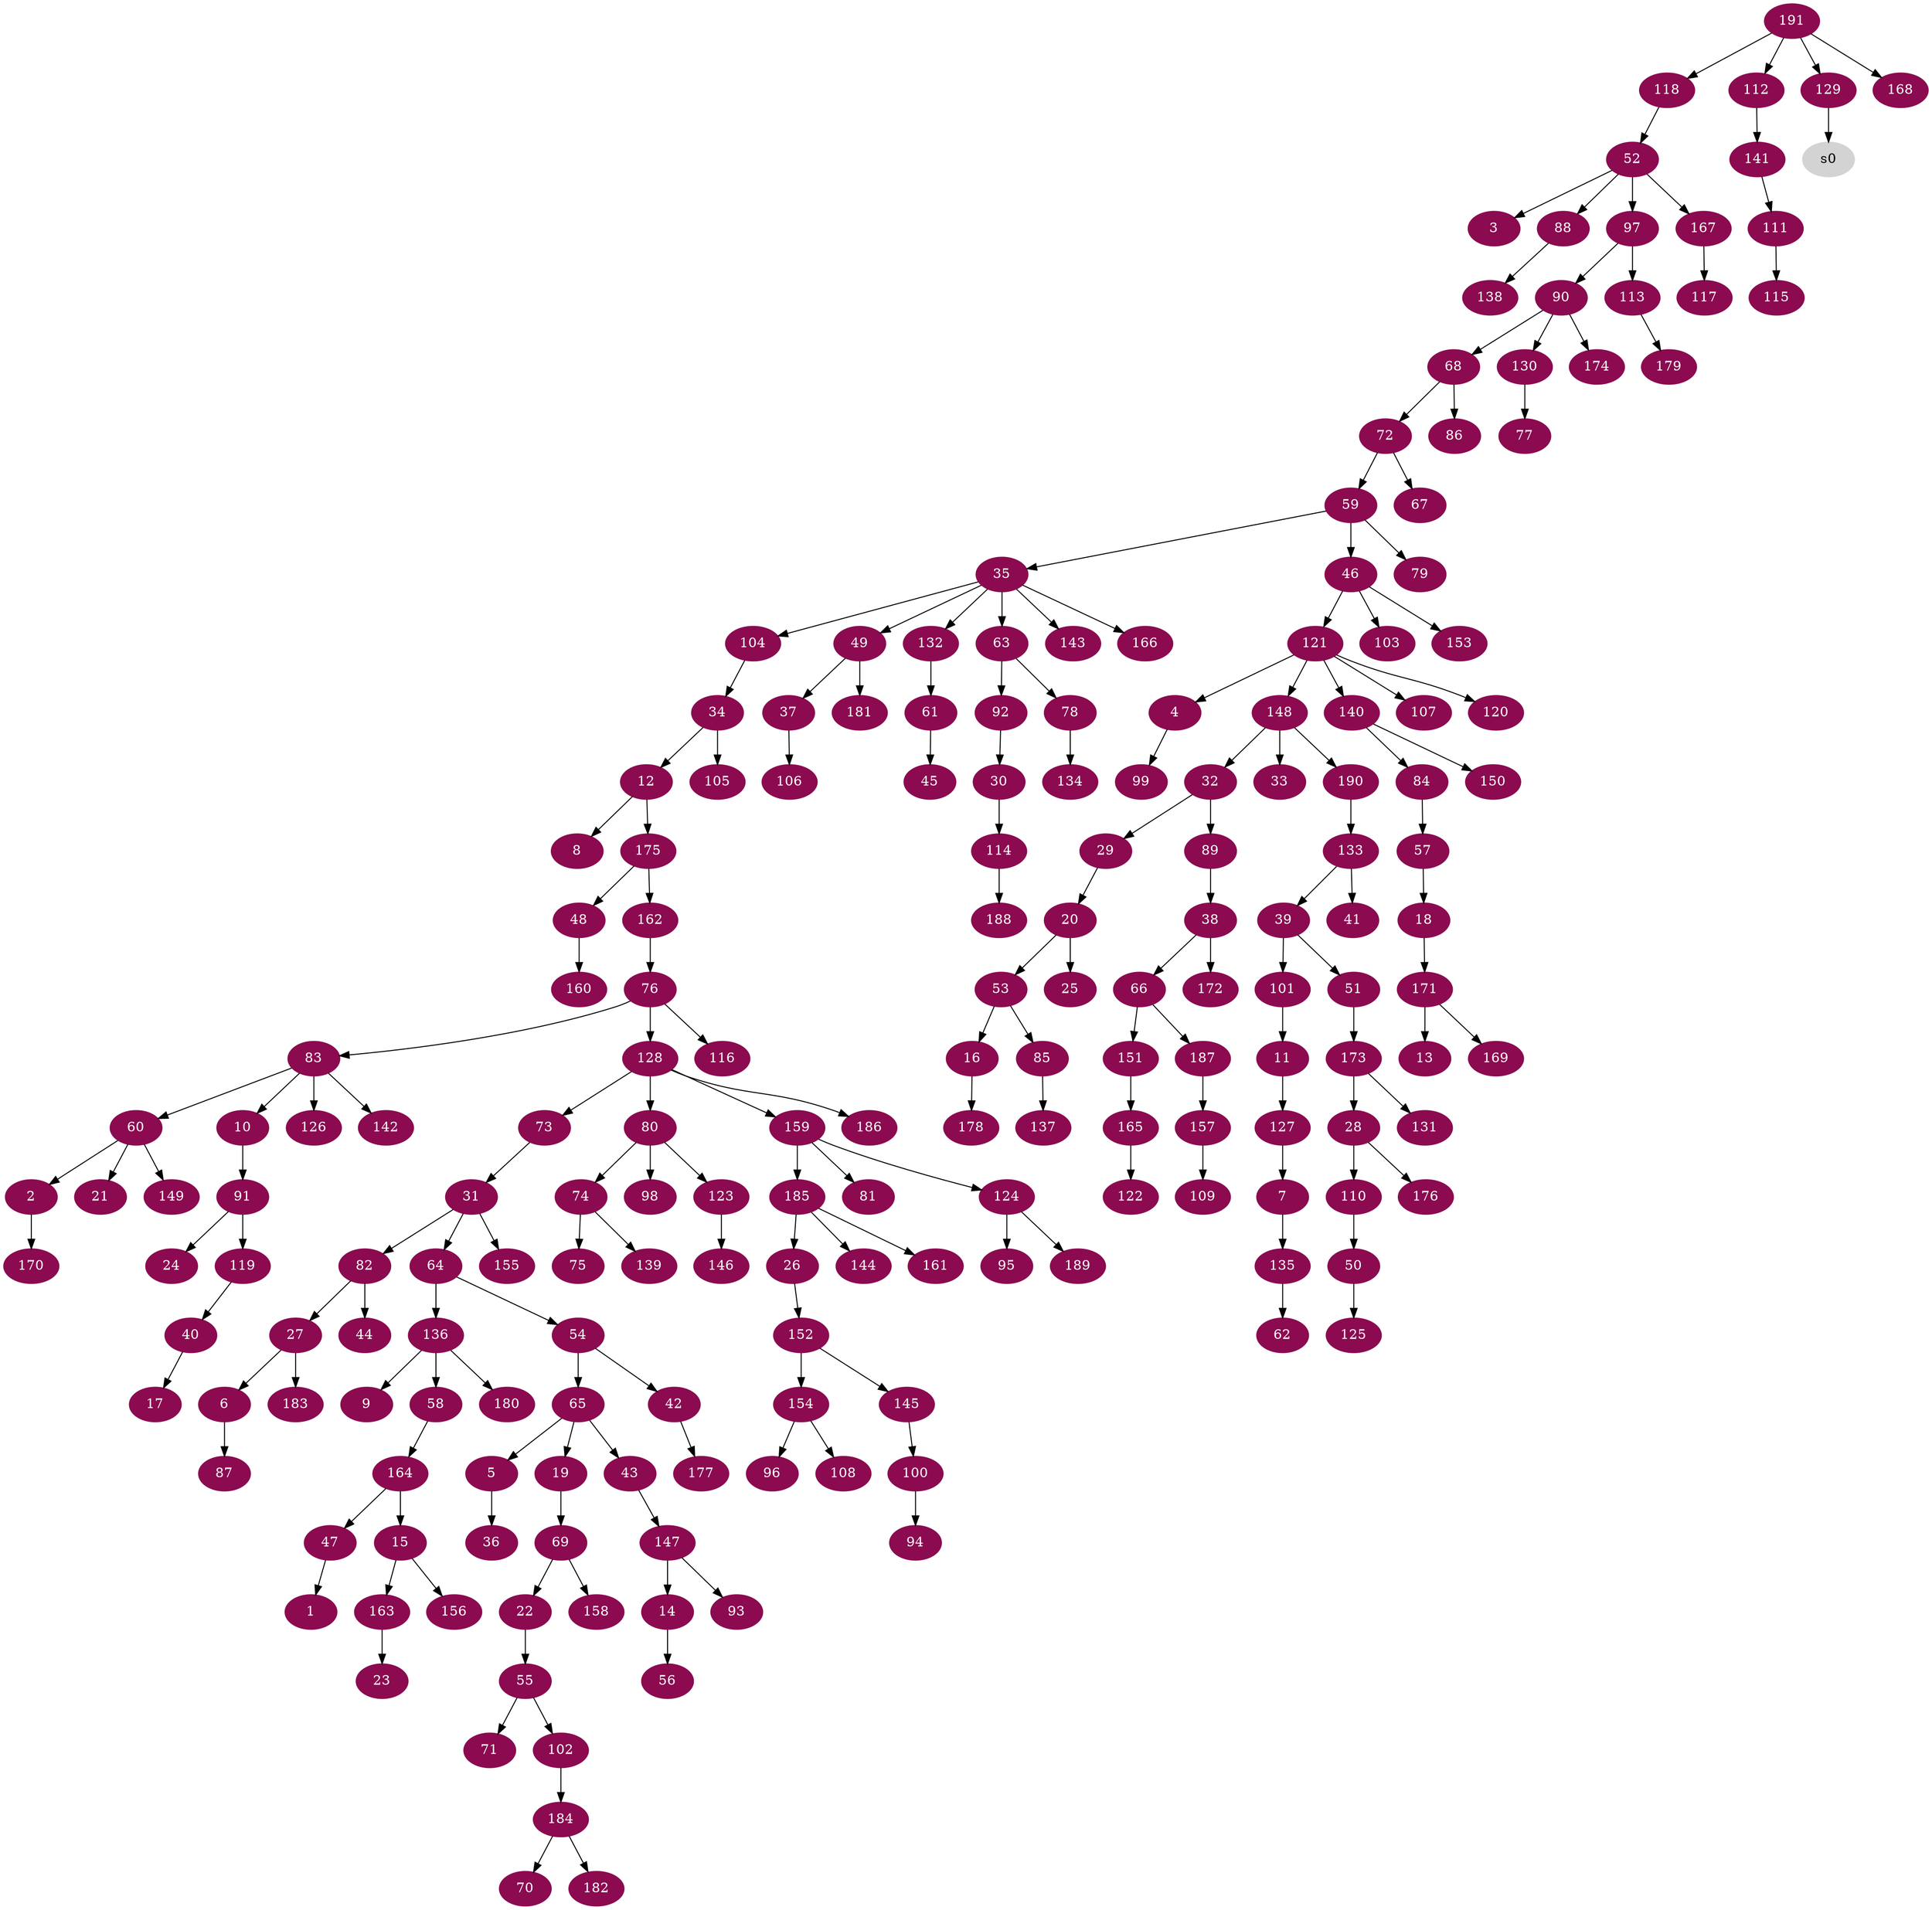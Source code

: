 digraph G {
node [color=deeppink4, style=filled, fontcolor=white];
47 -> 1;
60 -> 2;
52 -> 3;
121 -> 4;
65 -> 5;
27 -> 6;
127 -> 7;
12 -> 8;
136 -> 9;
83 -> 10;
101 -> 11;
34 -> 12;
171 -> 13;
147 -> 14;
164 -> 15;
53 -> 16;
40 -> 17;
57 -> 18;
65 -> 19;
29 -> 20;
60 -> 21;
69 -> 22;
163 -> 23;
91 -> 24;
20 -> 25;
185 -> 26;
82 -> 27;
173 -> 28;
32 -> 29;
92 -> 30;
73 -> 31;
148 -> 32;
148 -> 33;
104 -> 34;
59 -> 35;
5 -> 36;
49 -> 37;
89 -> 38;
133 -> 39;
119 -> 40;
133 -> 41;
54 -> 42;
65 -> 43;
82 -> 44;
61 -> 45;
59 -> 46;
164 -> 47;
175 -> 48;
35 -> 49;
110 -> 50;
39 -> 51;
118 -> 52;
20 -> 53;
64 -> 54;
22 -> 55;
14 -> 56;
84 -> 57;
136 -> 58;
72 -> 59;
83 -> 60;
132 -> 61;
135 -> 62;
35 -> 63;
31 -> 64;
54 -> 65;
38 -> 66;
72 -> 67;
90 -> 68;
19 -> 69;
184 -> 70;
55 -> 71;
68 -> 72;
128 -> 73;
80 -> 74;
74 -> 75;
162 -> 76;
130 -> 77;
63 -> 78;
59 -> 79;
128 -> 80;
159 -> 81;
31 -> 82;
76 -> 83;
140 -> 84;
53 -> 85;
68 -> 86;
6 -> 87;
52 -> 88;
32 -> 89;
97 -> 90;
10 -> 91;
63 -> 92;
147 -> 93;
100 -> 94;
124 -> 95;
154 -> 96;
52 -> 97;
80 -> 98;
4 -> 99;
145 -> 100;
39 -> 101;
55 -> 102;
46 -> 103;
35 -> 104;
34 -> 105;
37 -> 106;
121 -> 107;
154 -> 108;
157 -> 109;
28 -> 110;
141 -> 111;
191 -> 112;
97 -> 113;
30 -> 114;
111 -> 115;
76 -> 116;
167 -> 117;
191 -> 118;
91 -> 119;
121 -> 120;
46 -> 121;
165 -> 122;
80 -> 123;
159 -> 124;
50 -> 125;
83 -> 126;
11 -> 127;
76 -> 128;
191 -> 129;
90 -> 130;
173 -> 131;
35 -> 132;
190 -> 133;
78 -> 134;
7 -> 135;
64 -> 136;
85 -> 137;
88 -> 138;
74 -> 139;
121 -> 140;
112 -> 141;
83 -> 142;
35 -> 143;
185 -> 144;
152 -> 145;
123 -> 146;
43 -> 147;
121 -> 148;
60 -> 149;
140 -> 150;
66 -> 151;
26 -> 152;
46 -> 153;
152 -> 154;
31 -> 155;
15 -> 156;
187 -> 157;
69 -> 158;
128 -> 159;
48 -> 160;
185 -> 161;
175 -> 162;
15 -> 163;
58 -> 164;
151 -> 165;
35 -> 166;
52 -> 167;
191 -> 168;
171 -> 169;
2 -> 170;
18 -> 171;
38 -> 172;
51 -> 173;
90 -> 174;
12 -> 175;
28 -> 176;
42 -> 177;
16 -> 178;
113 -> 179;
136 -> 180;
49 -> 181;
184 -> 182;
27 -> 183;
102 -> 184;
159 -> 185;
128 -> 186;
66 -> 187;
114 -> 188;
124 -> 189;
148 -> 190;
node [color=lightgrey, style=filled, fontcolor=black];
129 -> s0;
}
